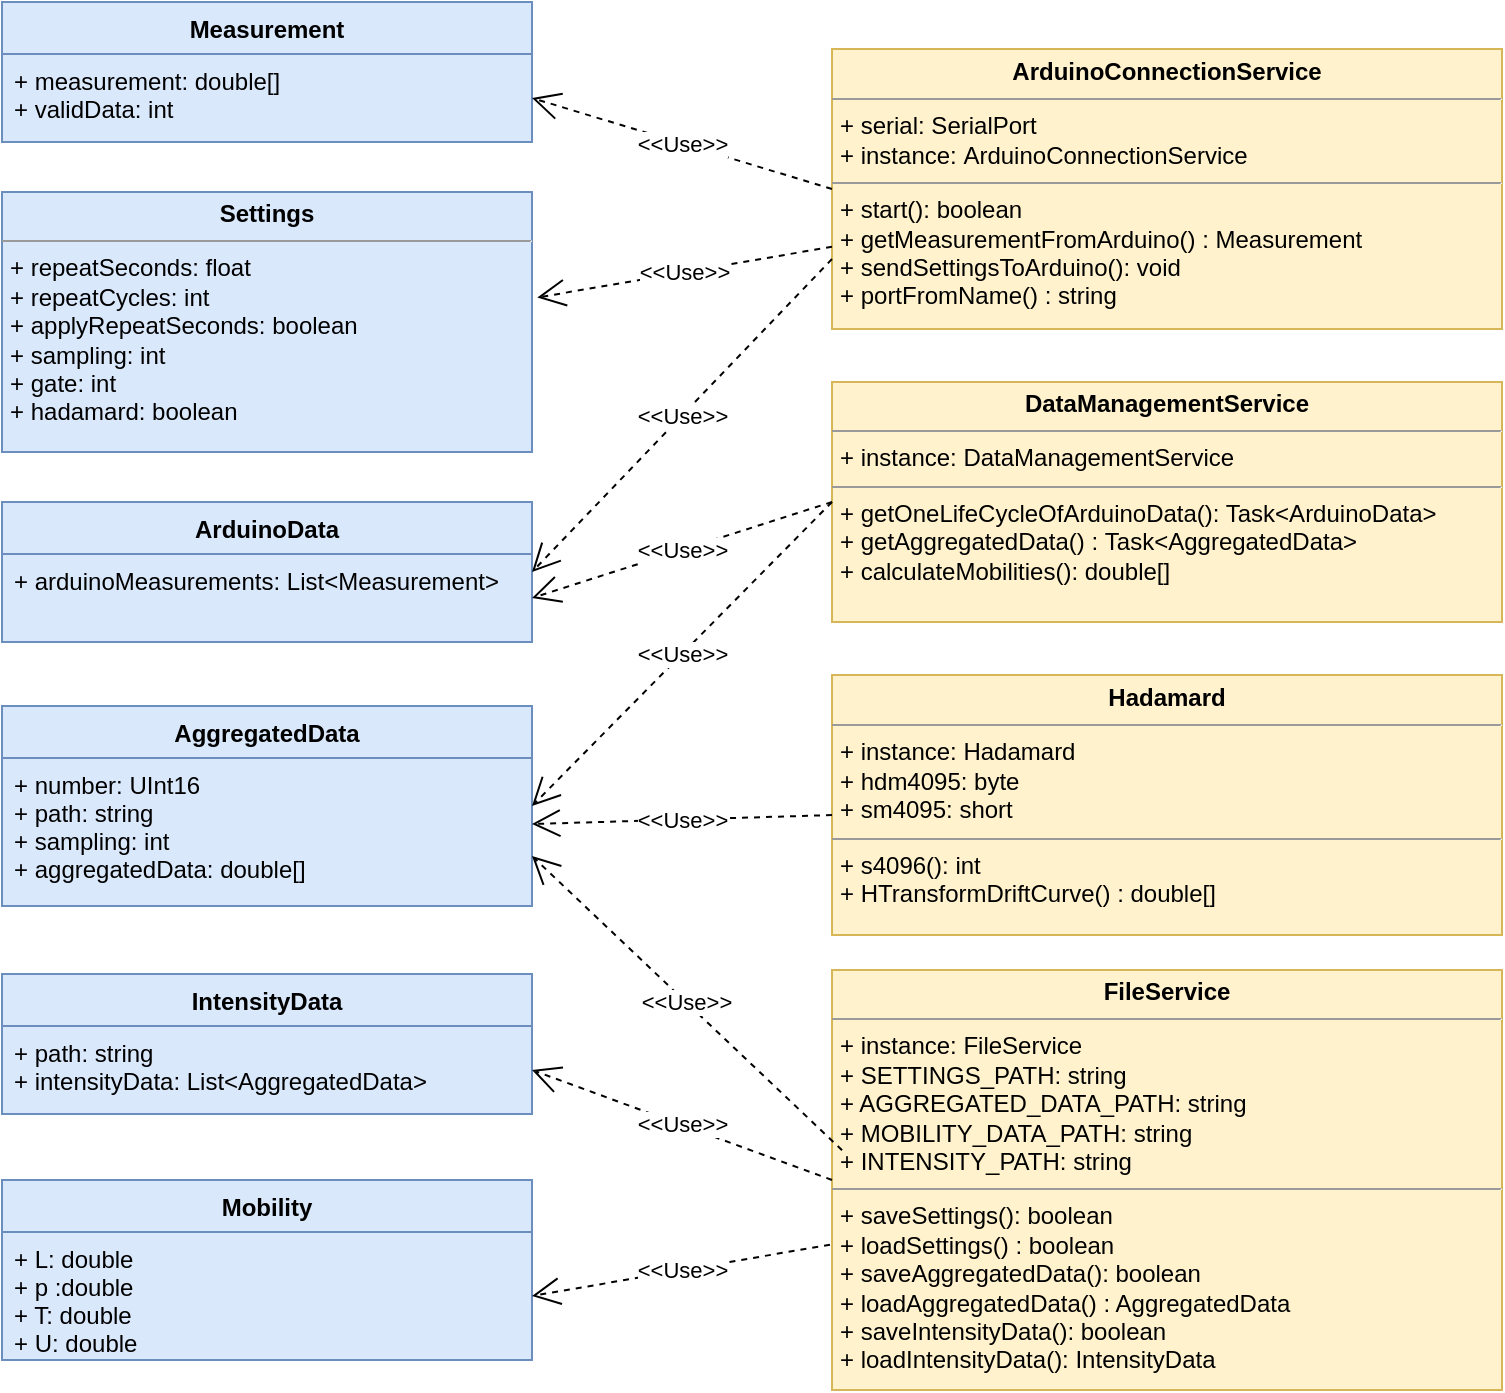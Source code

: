 <mxfile version="12.2.2" type="device" pages="1"><diagram id="tnBJL7Cl-z2LGqWMcE1K" name="Page-1"><mxGraphModel dx="1205" dy="676" grid="1" gridSize="10" guides="1" tooltips="1" connect="1" arrows="1" fold="1" page="1" pageScale="1" pageWidth="827" pageHeight="1169" math="0" shadow="0"><root><mxCell id="0"/><mxCell id="1" parent="0"/><mxCell id="8S0xW_s0FPNhlpEpxaAK-2" value="&lt;p style=&quot;margin: 0px ; margin-top: 4px ; text-align: center&quot;&gt;&lt;b&gt;Settings&lt;/b&gt;&lt;/p&gt;&lt;hr size=&quot;1&quot;&gt;&lt;p style=&quot;margin: 0px ; margin-left: 4px&quot;&gt;+ repeatSeconds: float&lt;/p&gt;&lt;p style=&quot;margin: 0px ; margin-left: 4px&quot;&gt;+&amp;nbsp;repeatCycles: int&lt;/p&gt;&lt;p style=&quot;margin: 0px ; margin-left: 4px&quot;&gt;+ applyRepeatSeconds: boolean&lt;/p&gt;&lt;p style=&quot;margin: 0px ; margin-left: 4px&quot;&gt;+&amp;nbsp;sampling: int&lt;/p&gt;&lt;p style=&quot;margin: 0px ; margin-left: 4px&quot;&gt;+&amp;nbsp;gate: int&amp;nbsp;&lt;/p&gt;&lt;p style=&quot;margin: 0px ; margin-left: 4px&quot;&gt;+&amp;nbsp;hadamard: boolean&lt;/p&gt;" style="verticalAlign=top;align=left;overflow=fill;fontSize=12;fontFamily=Helvetica;html=1;fillColor=#dae8fc;strokeColor=#6c8ebf;" vertex="1" parent="1"><mxGeometry x="45" y="115" width="265" height="130" as="geometry"/></mxCell><mxCell id="8S0xW_s0FPNhlpEpxaAK-3" value="Mobility" style="swimlane;fontStyle=1;align=center;verticalAlign=top;childLayout=stackLayout;horizontal=1;startSize=26;horizontalStack=0;resizeParent=1;resizeParentMax=0;resizeLast=0;collapsible=1;marginBottom=0;fillColor=#dae8fc;strokeColor=#6c8ebf;" vertex="1" parent="1"><mxGeometry x="45" y="609" width="265" height="90" as="geometry"/></mxCell><mxCell id="8S0xW_s0FPNhlpEpxaAK-4" value="+ L: double&#10;+ p :double&#10;+ T: double&#10;+ U: double" style="text;strokeColor=#6c8ebf;fillColor=#dae8fc;align=left;verticalAlign=top;spacingLeft=4;spacingRight=4;overflow=hidden;rotatable=0;points=[[0,0.5],[1,0.5]];portConstraint=eastwest;" vertex="1" parent="8S0xW_s0FPNhlpEpxaAK-3"><mxGeometry y="26" width="265" height="64" as="geometry"/></mxCell><mxCell id="8S0xW_s0FPNhlpEpxaAK-7" value="IntensityData" style="swimlane;fontStyle=1;align=center;verticalAlign=top;childLayout=stackLayout;horizontal=1;startSize=26;horizontalStack=0;resizeParent=1;resizeParentMax=0;resizeLast=0;collapsible=1;marginBottom=0;fillColor=#dae8fc;strokeColor=#6c8ebf;" vertex="1" parent="1"><mxGeometry x="45" y="506" width="265" height="70" as="geometry"/></mxCell><mxCell id="8S0xW_s0FPNhlpEpxaAK-8" value="+ path: string&#10;+ intensityData: List&lt;AggregatedData&gt;" style="text;strokeColor=#6c8ebf;fillColor=#dae8fc;align=left;verticalAlign=top;spacingLeft=4;spacingRight=4;overflow=hidden;rotatable=0;points=[[0,0.5],[1,0.5]];portConstraint=eastwest;" vertex="1" parent="8S0xW_s0FPNhlpEpxaAK-7"><mxGeometry y="26" width="265" height="44" as="geometry"/></mxCell><mxCell id="8S0xW_s0FPNhlpEpxaAK-15" value="AggregatedData" style="swimlane;fontStyle=1;align=center;verticalAlign=top;childLayout=stackLayout;horizontal=1;startSize=26;horizontalStack=0;resizeParent=1;resizeParentMax=0;resizeLast=0;collapsible=1;marginBottom=0;fillColor=#dae8fc;strokeColor=#6c8ebf;" vertex="1" parent="1"><mxGeometry x="45" y="372" width="265" height="100" as="geometry"/></mxCell><mxCell id="8S0xW_s0FPNhlpEpxaAK-16" value="+ number: UInt16&#10;+ path: string&#10;+ sampling: int&#10;+ aggregatedData: double[]" style="text;strokeColor=#6c8ebf;fillColor=#dae8fc;align=left;verticalAlign=top;spacingLeft=4;spacingRight=4;overflow=hidden;rotatable=0;points=[[0,0.5],[1,0.5]];portConstraint=eastwest;" vertex="1" parent="8S0xW_s0FPNhlpEpxaAK-15"><mxGeometry y="26" width="265" height="74" as="geometry"/></mxCell><mxCell id="8S0xW_s0FPNhlpEpxaAK-17" value="ArduinoData" style="swimlane;fontStyle=1;align=center;verticalAlign=top;childLayout=stackLayout;horizontal=1;startSize=26;horizontalStack=0;resizeParent=1;resizeParentMax=0;resizeLast=0;collapsible=1;marginBottom=0;fillColor=#dae8fc;strokeColor=#6c8ebf;" vertex="1" parent="1"><mxGeometry x="45" y="270" width="265" height="70" as="geometry"/></mxCell><mxCell id="8S0xW_s0FPNhlpEpxaAK-18" value="+ arduinoMeasurements: List&lt;Measurement&gt;" style="text;strokeColor=#6c8ebf;fillColor=#dae8fc;align=left;verticalAlign=top;spacingLeft=4;spacingRight=4;overflow=hidden;rotatable=0;points=[[0,0.5],[1,0.5]];portConstraint=eastwest;" vertex="1" parent="8S0xW_s0FPNhlpEpxaAK-17"><mxGeometry y="26" width="265" height="44" as="geometry"/></mxCell><mxCell id="8S0xW_s0FPNhlpEpxaAK-20" value="Measurement" style="swimlane;fontStyle=1;align=center;verticalAlign=top;childLayout=stackLayout;horizontal=1;startSize=26;horizontalStack=0;resizeParent=1;resizeParentMax=0;resizeLast=0;collapsible=1;marginBottom=0;fillColor=#dae8fc;strokeColor=#6c8ebf;" vertex="1" parent="1"><mxGeometry x="45" y="20" width="265" height="70" as="geometry"/></mxCell><mxCell id="8S0xW_s0FPNhlpEpxaAK-21" value="+ measurement: double[]&#10;+ validData: int" style="text;strokeColor=#6c8ebf;fillColor=#dae8fc;align=left;verticalAlign=top;spacingLeft=4;spacingRight=4;overflow=hidden;rotatable=0;points=[[0,0.5],[1,0.5]];portConstraint=eastwest;" vertex="1" parent="8S0xW_s0FPNhlpEpxaAK-20"><mxGeometry y="26" width="265" height="44" as="geometry"/></mxCell><mxCell id="8S0xW_s0FPNhlpEpxaAK-26" value="&lt;p style=&quot;margin: 0px ; margin-top: 4px ; text-align: center&quot;&gt;&lt;b&gt;ArduinoConnectionService&lt;/b&gt;&lt;br&gt;&lt;/p&gt;&lt;hr size=&quot;1&quot;&gt;&lt;p style=&quot;margin: 0px ; margin-left: 4px&quot;&gt;+ serial:&amp;nbsp;SerialPort&lt;/p&gt;&lt;p style=&quot;margin: 0px ; margin-left: 4px&quot;&gt;+&amp;nbsp;instance:&amp;nbsp;ArduinoConnectionService&lt;/p&gt;&lt;hr size=&quot;1&quot;&gt;&lt;p style=&quot;margin: 0px ; margin-left: 4px&quot;&gt;+ start(): boolean&lt;/p&gt;&lt;p style=&quot;margin: 0px ; margin-left: 4px&quot;&gt;+&amp;nbsp;getMeasurementFromArduino() :&amp;nbsp;Measurement&lt;/p&gt;&lt;p style=&quot;margin: 0px ; margin-left: 4px&quot;&gt;+&amp;nbsp;sendSettingsToArduino(): void&lt;/p&gt;&lt;p style=&quot;margin: 0px ; margin-left: 4px&quot;&gt;+&amp;nbsp;portFromName() : string&lt;/p&gt;" style="verticalAlign=top;align=left;overflow=fill;fontSize=12;fontFamily=Helvetica;html=1;fillColor=#fff2cc;strokeColor=#d6b656;" vertex="1" parent="1"><mxGeometry x="460" y="43.5" width="335" height="140" as="geometry"/></mxCell><mxCell id="8S0xW_s0FPNhlpEpxaAK-27" value="&lt;p style=&quot;margin: 0px ; margin-top: 4px ; text-align: center&quot;&gt;&lt;b&gt;DataManagementService&lt;/b&gt;&lt;br&gt;&lt;/p&gt;&lt;hr size=&quot;1&quot;&gt;&lt;p style=&quot;margin: 0px ; margin-left: 4px&quot;&gt;&lt;span&gt;+&amp;nbsp;instance:&amp;nbsp;DataManagementService&lt;/span&gt;&lt;/p&gt;&lt;hr size=&quot;1&quot;&gt;&lt;p style=&quot;margin: 0px ; margin-left: 4px&quot;&gt;+ getOneLifeCycleOfArduinoData(): Task&amp;lt;ArduinoData&amp;gt;&lt;/p&gt;&lt;p style=&quot;margin: 0px ; margin-left: 4px&quot;&gt;+&amp;nbsp;getAggregatedData() :&amp;nbsp;Task&amp;lt;AggregatedData&amp;gt;&lt;/p&gt;&lt;p style=&quot;margin: 0px ; margin-left: 4px&quot;&gt;+&amp;nbsp;calculateMobilities(): double[]&lt;/p&gt;" style="verticalAlign=top;align=left;overflow=fill;fontSize=12;fontFamily=Helvetica;html=1;fillColor=#fff2cc;strokeColor=#d6b656;" vertex="1" parent="1"><mxGeometry x="460" y="210" width="335" height="120" as="geometry"/></mxCell><mxCell id="8S0xW_s0FPNhlpEpxaAK-28" value="&lt;p style=&quot;margin: 0px ; margin-top: 4px ; text-align: center&quot;&gt;&lt;b&gt;FileService&lt;/b&gt;&lt;br&gt;&lt;/p&gt;&lt;hr size=&quot;1&quot;&gt;&lt;p style=&quot;margin: 0px ; margin-left: 4px&quot;&gt;&lt;span&gt;+&amp;nbsp;instance:&amp;nbsp;FileService&lt;/span&gt;&lt;br&gt;&lt;/p&gt;&lt;p style=&quot;margin: 0px ; margin-left: 4px&quot;&gt;&lt;span&gt;+ SETTINGS_PATH: string&lt;/span&gt;&lt;/p&gt;&lt;p style=&quot;margin: 0px ; margin-left: 4px&quot;&gt;&lt;span&gt;+ AGGREGATED_DATA_PATH: string&lt;/span&gt;&lt;/p&gt;&lt;p style=&quot;margin: 0px ; margin-left: 4px&quot;&gt;&lt;span&gt;+ MOBILITY_DATA_PATH: string&lt;/span&gt;&lt;/p&gt;&lt;p style=&quot;margin: 0px ; margin-left: 4px&quot;&gt;&lt;span&gt;+ INTENSITY_PATH: string&lt;/span&gt;&lt;/p&gt;&lt;hr size=&quot;1&quot;&gt;&lt;p style=&quot;margin: 0px ; margin-left: 4px&quot;&gt;+ saveSettings(): boolean&lt;/p&gt;&lt;p style=&quot;margin: 0px ; margin-left: 4px&quot;&gt;+&amp;nbsp;loadSettings() :&amp;nbsp;boolean&lt;/p&gt;&lt;p style=&quot;margin: 0px ; margin-left: 4px&quot;&gt;+&amp;nbsp;saveAggregatedData(): boolean&lt;/p&gt;&lt;p style=&quot;margin: 0px ; margin-left: 4px&quot;&gt;+&amp;nbsp;loadAggregatedData() : AggregatedData&lt;/p&gt;&lt;p style=&quot;margin: 0px ; margin-left: 4px&quot;&gt;+&amp;nbsp;saveIntensityData(): boolean&lt;/p&gt;&lt;p style=&quot;margin: 0px ; margin-left: 4px&quot;&gt;+&amp;nbsp;loadIntensityData():&amp;nbsp;IntensityData&lt;/p&gt;" style="verticalAlign=top;align=left;overflow=fill;fontSize=12;fontFamily=Helvetica;html=1;fillColor=#fff2cc;strokeColor=#d6b656;" vertex="1" parent="1"><mxGeometry x="460" y="504" width="335" height="210" as="geometry"/></mxCell><mxCell id="8S0xW_s0FPNhlpEpxaAK-29" value="&lt;p style=&quot;margin: 0px ; margin-top: 4px ; text-align: center&quot;&gt;&lt;b&gt;Hadamard&lt;/b&gt;&lt;br&gt;&lt;/p&gt;&lt;hr size=&quot;1&quot;&gt;&lt;p style=&quot;margin: 0px ; margin-left: 4px&quot;&gt;&lt;span&gt;+&amp;nbsp;instance:&amp;nbsp;Hadamard&lt;/span&gt;&lt;/p&gt;&lt;p style=&quot;margin: 0px ; margin-left: 4px&quot;&gt;&lt;span&gt;+ hdm4095: byte&lt;/span&gt;&lt;/p&gt;&lt;p style=&quot;margin: 0px ; margin-left: 4px&quot;&gt;&lt;span&gt;+ sm4095: short&lt;/span&gt;&lt;span&gt;&amp;nbsp;&lt;/span&gt;&lt;/p&gt;&lt;hr size=&quot;1&quot;&gt;&lt;p style=&quot;margin: 0px ; margin-left: 4px&quot;&gt;+ s4096(): int&lt;/p&gt;&lt;p style=&quot;margin: 0px ; margin-left: 4px&quot;&gt;+&amp;nbsp;HTransformDriftCurve() : double[]&lt;/p&gt;" style="verticalAlign=top;align=left;overflow=fill;fontSize=12;fontFamily=Helvetica;html=1;fillColor=#fff2cc;strokeColor=#d6b656;" vertex="1" parent="1"><mxGeometry x="460" y="356.5" width="335" height="130" as="geometry"/></mxCell><mxCell id="8S0xW_s0FPNhlpEpxaAK-31" value="&amp;lt;&amp;lt;Use&amp;gt;&amp;gt;" style="endArrow=open;endSize=12;dashed=1;html=1;entryX=1;entryY=0.5;entryDx=0;entryDy=0;exitX=0;exitY=0.5;exitDx=0;exitDy=0;" edge="1" parent="1" source="8S0xW_s0FPNhlpEpxaAK-26" target="8S0xW_s0FPNhlpEpxaAK-21"><mxGeometry width="160" relative="1" as="geometry"><mxPoint x="300" y="47.5" as="sourcePoint"/><mxPoint x="460" y="27.5" as="targetPoint"/><Array as="points"/></mxGeometry></mxCell><mxCell id="8S0xW_s0FPNhlpEpxaAK-32" value="&amp;lt;&amp;lt;Use&amp;gt;&amp;gt;" style="endArrow=open;endSize=12;dashed=1;html=1;entryX=1;entryY=0.5;entryDx=0;entryDy=0;exitX=0;exitY=0.75;exitDx=0;exitDy=0;" edge="1" parent="1" source="8S0xW_s0FPNhlpEpxaAK-26" target="8S0xW_s0FPNhlpEpxaAK-17"><mxGeometry width="160" relative="1" as="geometry"><mxPoint x="240" y="247.5" as="sourcePoint"/><mxPoint x="400" y="247.5" as="targetPoint"/></mxGeometry></mxCell><mxCell id="8S0xW_s0FPNhlpEpxaAK-33" value="&amp;lt;&amp;lt;Use&amp;gt;&amp;gt;" style="endArrow=open;endSize=12;dashed=1;html=1;entryX=1;entryY=0.5;entryDx=0;entryDy=0;exitX=0;exitY=0.5;exitDx=0;exitDy=0;" edge="1" parent="1" source="8S0xW_s0FPNhlpEpxaAK-27" target="8S0xW_s0FPNhlpEpxaAK-15"><mxGeometry width="160" relative="1" as="geometry"><mxPoint x="150" y="507.5" as="sourcePoint"/><mxPoint x="310" y="507.5" as="targetPoint"/></mxGeometry></mxCell><mxCell id="8S0xW_s0FPNhlpEpxaAK-34" value="&amp;lt;&amp;lt;Use&amp;gt;&amp;gt;" style="endArrow=open;endSize=12;dashed=1;html=1;entryX=1;entryY=0.75;entryDx=0;entryDy=0;exitX=0.015;exitY=0.429;exitDx=0;exitDy=0;exitPerimeter=0;" edge="1" parent="1" source="8S0xW_s0FPNhlpEpxaAK-28" target="8S0xW_s0FPNhlpEpxaAK-15"><mxGeometry width="160" relative="1" as="geometry"><mxPoint x="150" y="587.5" as="sourcePoint"/><mxPoint x="310" y="587.5" as="targetPoint"/></mxGeometry></mxCell><mxCell id="8S0xW_s0FPNhlpEpxaAK-35" value="&amp;lt;&amp;lt;Use&amp;gt;&amp;gt;" style="endArrow=open;endSize=12;dashed=1;html=1;entryX=1;entryY=0.5;entryDx=0;entryDy=0;exitX=0;exitY=0.5;exitDx=0;exitDy=0;" edge="1" parent="1" source="8S0xW_s0FPNhlpEpxaAK-28" target="8S0xW_s0FPNhlpEpxaAK-8"><mxGeometry width="160" relative="1" as="geometry"><mxPoint x="60" y="597.5" as="sourcePoint"/><mxPoint x="220" y="597.5" as="targetPoint"/></mxGeometry></mxCell><mxCell id="8S0xW_s0FPNhlpEpxaAK-36" value="&amp;lt;&amp;lt;Use&amp;gt;&amp;gt;" style="endArrow=open;endSize=12;dashed=1;html=1;exitX=-0.003;exitY=0.654;exitDx=0;exitDy=0;exitPerimeter=0;entryX=1;entryY=0.5;entryDx=0;entryDy=0;" edge="1" parent="1" source="8S0xW_s0FPNhlpEpxaAK-28" target="8S0xW_s0FPNhlpEpxaAK-4"><mxGeometry width="160" relative="1" as="geometry"><mxPoint x="740" y="467.5" as="sourcePoint"/><mxPoint x="900" y="467.5" as="targetPoint"/></mxGeometry></mxCell><mxCell id="8S0xW_s0FPNhlpEpxaAK-38" value="&amp;lt;&amp;lt;Use&amp;gt;&amp;gt;" style="endArrow=open;endSize=12;dashed=1;html=1;exitX=0;exitY=0.5;exitDx=0;exitDy=0;entryX=1;entryY=0.5;entryDx=0;entryDy=0;" edge="1" parent="1" source="8S0xW_s0FPNhlpEpxaAK-27" target="8S0xW_s0FPNhlpEpxaAK-18"><mxGeometry width="160" relative="1" as="geometry"><mxPoint x="710" y="227.5" as="sourcePoint"/><mxPoint x="870" y="227.5" as="targetPoint"/></mxGeometry></mxCell><mxCell id="8S0xW_s0FPNhlpEpxaAK-39" value="&amp;lt;&amp;lt;Use&amp;gt;&amp;gt;" style="endArrow=open;endSize=12;dashed=1;html=1;entryX=1.01;entryY=0.406;entryDx=0;entryDy=0;entryPerimeter=0;" edge="1" parent="1" source="8S0xW_s0FPNhlpEpxaAK-26" target="8S0xW_s0FPNhlpEpxaAK-2"><mxGeometry width="160" relative="1" as="geometry"><mxPoint x="840" y="87.5" as="sourcePoint"/><mxPoint x="1000" y="87.5" as="targetPoint"/></mxGeometry></mxCell><mxCell id="8S0xW_s0FPNhlpEpxaAK-40" value="&amp;lt;&amp;lt;Use&amp;gt;&amp;gt;" style="endArrow=open;endSize=12;dashed=1;html=1;" edge="1" parent="1" source="8S0xW_s0FPNhlpEpxaAK-29" target="8S0xW_s0FPNhlpEpxaAK-16"><mxGeometry width="160" relative="1" as="geometry"><mxPoint x="270" y="427.5" as="sourcePoint"/><mxPoint x="430" y="427.5" as="targetPoint"/><Array as="points"/></mxGeometry></mxCell></root></mxGraphModel></diagram></mxfile>